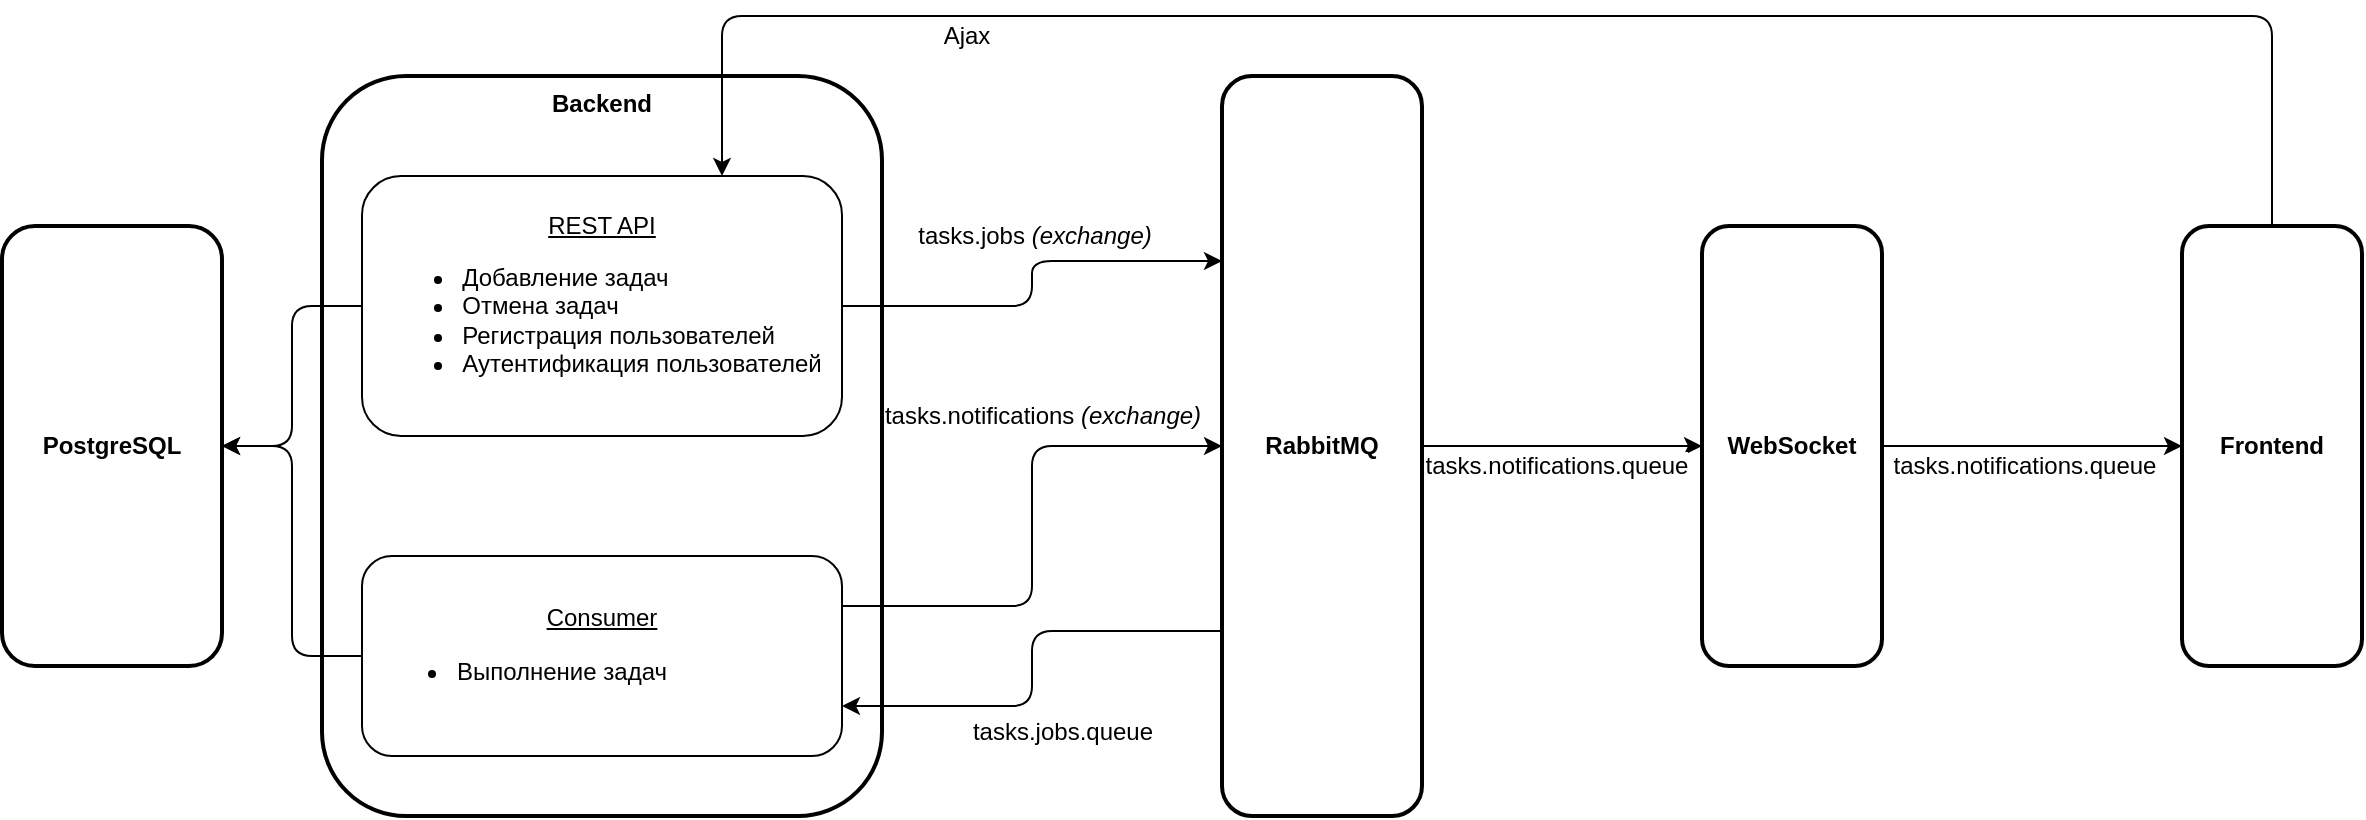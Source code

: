 <mxfile version="12.6.5" type="device"><diagram id="uOQy2IYFla8tkZm4MFzn" name="Page-1"><mxGraphModel dx="2062" dy="1206" grid="1" gridSize="10" guides="1" tooltips="1" connect="1" arrows="1" fold="1" page="1" pageScale="1" pageWidth="4681" pageHeight="3300" math="0" shadow="0"><root><mxCell id="0"/><mxCell id="1" parent="0"/><mxCell id="7Xqf64egYMrQWM5bVLoh-14" value="&lt;b&gt;Backend&lt;/b&gt;" style="rounded=1;whiteSpace=wrap;html=1;verticalAlign=top;align=center;strokeWidth=2;" vertex="1" parent="1"><mxGeometry x="940" y="1340" width="280" height="370" as="geometry"/></mxCell><mxCell id="7Xqf64egYMrQWM5bVLoh-16" value="&lt;b&gt;Frontend&lt;/b&gt;" style="rounded=1;whiteSpace=wrap;html=1;strokeWidth=2;" vertex="1" parent="1"><mxGeometry x="1870" y="1415" width="90" height="220" as="geometry"/></mxCell><mxCell id="7Xqf64egYMrQWM5bVLoh-17" value="&lt;b&gt;PostgreSQL&lt;/b&gt;" style="rounded=1;whiteSpace=wrap;html=1;strokeWidth=2;" vertex="1" parent="1"><mxGeometry x="780" y="1415" width="110" height="220" as="geometry"/></mxCell><mxCell id="7Xqf64egYMrQWM5bVLoh-18" value="&lt;b&gt;WebSocket&lt;/b&gt;" style="rounded=1;whiteSpace=wrap;html=1;strokeWidth=2;" vertex="1" parent="1"><mxGeometry x="1630" y="1415" width="90" height="220" as="geometry"/></mxCell><mxCell id="7Xqf64egYMrQWM5bVLoh-19" value="&lt;b&gt;RabbitMQ&lt;/b&gt;" style="rounded=1;whiteSpace=wrap;html=1;strokeWidth=2;" vertex="1" parent="1"><mxGeometry x="1390" y="1340" width="100" height="370" as="geometry"/></mxCell><mxCell id="7Xqf64egYMrQWM5bVLoh-21" value="&lt;div&gt;&lt;span&gt;&lt;u&gt;Consumer&lt;/u&gt;&lt;/span&gt;&lt;/div&gt;&lt;div&gt;&lt;ul&gt;&lt;li&gt;&lt;span&gt;Выполнение задач&amp;nbsp; &amp;nbsp; &amp;nbsp; &amp;nbsp; &amp;nbsp; &amp;nbsp; &amp;nbsp; &amp;nbsp; &amp;nbsp; &amp;nbsp; &amp;nbsp; &amp;nbsp;&amp;nbsp;&lt;/span&gt;&lt;/li&gt;&lt;/ul&gt;&lt;/div&gt;" style="rounded=1;whiteSpace=wrap;html=1;align=center;" vertex="1" parent="1"><mxGeometry x="960" y="1580" width="240" height="100" as="geometry"/></mxCell><mxCell id="7Xqf64egYMrQWM5bVLoh-22" value="&lt;u&gt;REST API&lt;/u&gt;&lt;br&gt;&lt;div style=&quot;text-align: left&quot;&gt;&lt;ul&gt;&lt;li&gt;&lt;span&gt;Добавление задач&lt;/span&gt;&lt;/li&gt;&lt;li&gt;&lt;span&gt;Отмена задач&lt;/span&gt;&lt;/li&gt;&lt;li&gt;&lt;span&gt;Регистрация пользователей&lt;/span&gt;&lt;/li&gt;&lt;li&gt;Аутентификация пользователей&lt;/li&gt;&lt;/ul&gt;&lt;/div&gt;" style="rounded=1;whiteSpace=wrap;html=1;" vertex="1" parent="1"><mxGeometry x="960" y="1390" width="240" height="130" as="geometry"/></mxCell><mxCell id="7Xqf64egYMrQWM5bVLoh-25" value="" style="endArrow=none;startArrow=classic;html=1;exitX=1;exitY=0.5;exitDx=0;exitDy=0;entryX=0;entryY=0.5;entryDx=0;entryDy=0;edgeStyle=orthogonalEdgeStyle;endFill=0;" edge="1" parent="1" source="7Xqf64egYMrQWM5bVLoh-17" target="7Xqf64egYMrQWM5bVLoh-22"><mxGeometry width="50" height="50" relative="1" as="geometry"><mxPoint x="910" y="1300" as="sourcePoint"/><mxPoint x="960" y="1250" as="targetPoint"/></mxGeometry></mxCell><mxCell id="7Xqf64egYMrQWM5bVLoh-26" value="" style="endArrow=none;startArrow=classic;html=1;exitX=1;exitY=0.5;exitDx=0;exitDy=0;entryX=0;entryY=0.5;entryDx=0;entryDy=0;edgeStyle=orthogonalEdgeStyle;endFill=0;" edge="1" parent="1" source="7Xqf64egYMrQWM5bVLoh-17" target="7Xqf64egYMrQWM5bVLoh-21"><mxGeometry width="50" height="50" relative="1" as="geometry"><mxPoint x="910" y="1405" as="sourcePoint"/><mxPoint x="970" y="1430" as="targetPoint"/></mxGeometry></mxCell><mxCell id="7Xqf64egYMrQWM5bVLoh-27" value="" style="endArrow=classic;startArrow=none;html=1;exitX=1;exitY=0.5;exitDx=0;exitDy=0;entryX=0;entryY=0.25;entryDx=0;entryDy=0;edgeStyle=orthogonalEdgeStyle;startFill=0;" edge="1" parent="1" source="7Xqf64egYMrQWM5bVLoh-22" target="7Xqf64egYMrQWM5bVLoh-19"><mxGeometry width="50" height="50" relative="1" as="geometry"><mxPoint x="910" y="1460" as="sourcePoint"/><mxPoint x="970" y="1430" as="targetPoint"/></mxGeometry></mxCell><mxCell id="7Xqf64egYMrQWM5bVLoh-38" value="tasks.jobs&amp;nbsp;&lt;i&gt;(exchange)&lt;/i&gt;" style="text;html=1;align=center;verticalAlign=middle;resizable=0;points=[];labelBackgroundColor=#ffffff;" vertex="1" connectable="0" parent="7Xqf64egYMrQWM5bVLoh-27"><mxGeometry x="-0.237" y="-1" relative="1" as="geometry"><mxPoint x="15" y="-36" as="offset"/></mxGeometry></mxCell><mxCell id="7Xqf64egYMrQWM5bVLoh-28" value="" style="endArrow=none;startArrow=classic;html=1;exitX=1;exitY=0.75;exitDx=0;exitDy=0;entryX=0;entryY=0.75;entryDx=0;entryDy=0;edgeStyle=orthogonalEdgeStyle;startFill=1;endFill=0;" edge="1" parent="1" source="7Xqf64egYMrQWM5bVLoh-21" target="7Xqf64egYMrQWM5bVLoh-19"><mxGeometry width="50" height="50" relative="1" as="geometry"><mxPoint x="1090" y="1430" as="sourcePoint"/><mxPoint x="1150" y="1460" as="targetPoint"/></mxGeometry></mxCell><mxCell id="7Xqf64egYMrQWM5bVLoh-37" value="tasks.jobs.queue" style="text;html=1;align=center;verticalAlign=middle;resizable=0;points=[];labelBackgroundColor=#ffffff;" vertex="1" connectable="0" parent="7Xqf64egYMrQWM5bVLoh-28"><mxGeometry x="-0.159" y="-2" relative="1" as="geometry"><mxPoint x="13" y="13" as="offset"/></mxGeometry></mxCell><mxCell id="7Xqf64egYMrQWM5bVLoh-29" value="" style="endArrow=none;startArrow=classic;html=1;exitX=0;exitY=0.5;exitDx=0;exitDy=0;entryX=1;entryY=0.5;entryDx=0;entryDy=0;edgeStyle=orthogonalEdgeStyle;startFill=1;endFill=0;" edge="1" parent="1" source="7Xqf64egYMrQWM5bVLoh-18" target="7Xqf64egYMrQWM5bVLoh-19"><mxGeometry width="50" height="50" relative="1" as="geometry"><mxPoint x="1480" y="1515" as="sourcePoint"/><mxPoint x="1690" y="1515" as="targetPoint"/></mxGeometry></mxCell><mxCell id="7Xqf64egYMrQWM5bVLoh-34" value="tasks.notifications.queue" style="text;html=1;align=center;verticalAlign=middle;resizable=0;points=[];labelBackgroundColor=#ffffff;" vertex="1" connectable="0" parent="7Xqf64egYMrQWM5bVLoh-29"><mxGeometry x="0.222" y="3" relative="1" as="geometry"><mxPoint x="12" y="7" as="offset"/></mxGeometry></mxCell><mxCell id="7Xqf64egYMrQWM5bVLoh-35" value="" style="endArrow=none;startArrow=classic;html=1;exitX=0;exitY=0.5;exitDx=0;exitDy=0;edgeStyle=orthogonalEdgeStyle;startFill=1;endFill=0;entryX=1;entryY=0.5;entryDx=0;entryDy=0;" edge="1" parent="1" source="7Xqf64egYMrQWM5bVLoh-16" target="7Xqf64egYMrQWM5bVLoh-18"><mxGeometry width="50" height="50" relative="1" as="geometry"><mxPoint x="1640" y="1535" as="sourcePoint"/><mxPoint x="1820" y="1545" as="targetPoint"/></mxGeometry></mxCell><mxCell id="7Xqf64egYMrQWM5bVLoh-36" value="tasks.notifications.queue" style="text;html=1;align=center;verticalAlign=middle;resizable=0;points=[];labelBackgroundColor=#ffffff;" vertex="1" connectable="0" parent="7Xqf64egYMrQWM5bVLoh-35"><mxGeometry x="0.222" y="3" relative="1" as="geometry"><mxPoint x="12" y="7" as="offset"/></mxGeometry></mxCell><mxCell id="7Xqf64egYMrQWM5bVLoh-39" value="" style="endArrow=classic;startArrow=none;html=1;exitX=1;exitY=0.25;exitDx=0;exitDy=0;entryX=0;entryY=0.5;entryDx=0;entryDy=0;edgeStyle=orthogonalEdgeStyle;startFill=0;" edge="1" parent="1" source="7Xqf64egYMrQWM5bVLoh-21" target="7Xqf64egYMrQWM5bVLoh-19"><mxGeometry width="50" height="50" relative="1" as="geometry"><mxPoint x="1090" y="1430" as="sourcePoint"/><mxPoint x="1330" y="1405" as="targetPoint"/></mxGeometry></mxCell><mxCell id="7Xqf64egYMrQWM5bVLoh-40" value="tasks.notifications &lt;i&gt;(exchange)&lt;/i&gt;" style="text;html=1;align=center;verticalAlign=middle;resizable=0;points=[];labelBackgroundColor=#ffffff;" vertex="1" connectable="0" parent="7Xqf64egYMrQWM5bVLoh-39"><mxGeometry x="-0.237" y="-1" relative="1" as="geometry"><mxPoint x="4" y="-87" as="offset"/></mxGeometry></mxCell><mxCell id="7Xqf64egYMrQWM5bVLoh-42" value="" style="endArrow=none;startArrow=classic;html=1;exitX=0.75;exitY=0;exitDx=0;exitDy=0;entryX=0.5;entryY=0;entryDx=0;entryDy=0;edgeStyle=orthogonalEdgeStyle;endFill=0;" edge="1" parent="1" source="7Xqf64egYMrQWM5bVLoh-22" target="7Xqf64egYMrQWM5bVLoh-16"><mxGeometry width="50" height="50" relative="1" as="geometry"><mxPoint x="910" y="1460" as="sourcePoint"/><mxPoint x="970" y="1515" as="targetPoint"/><Array as="points"><mxPoint x="1140" y="1310"/><mxPoint x="1915" y="1310"/></Array></mxGeometry></mxCell><mxCell id="7Xqf64egYMrQWM5bVLoh-43" value="Ajax" style="text;html=1;align=center;verticalAlign=middle;resizable=0;points=[];labelBackgroundColor=#ffffff;" vertex="1" connectable="0" parent="7Xqf64egYMrQWM5bVLoh-42"><mxGeometry x="0.208" y="-1" relative="1" as="geometry"><mxPoint x="-378" y="9" as="offset"/></mxGeometry></mxCell></root></mxGraphModel></diagram></mxfile>